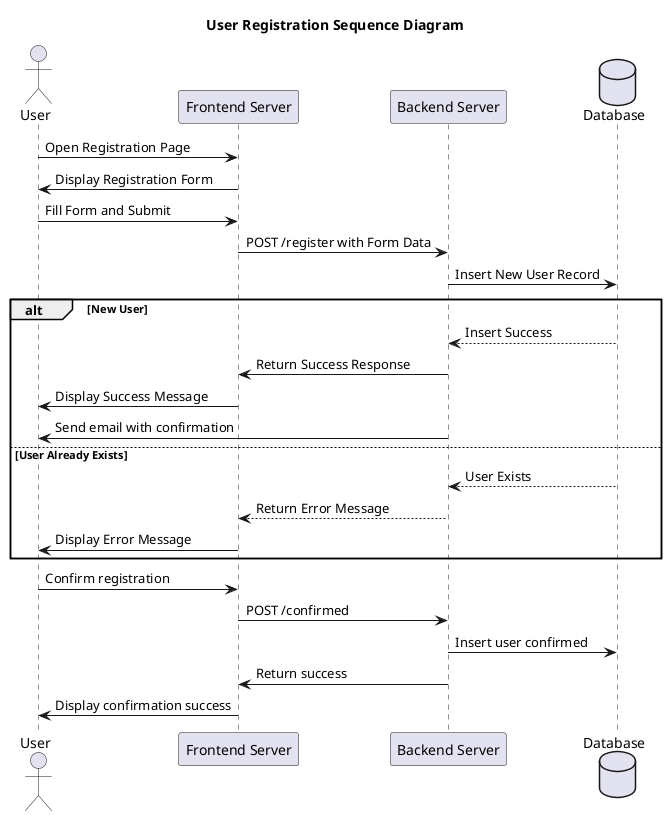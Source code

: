@startuml
title User Registration Sequence Diagram

actor User
participant "Frontend Server" as Frontend
participant "Backend Server" as Backend
database "Database" as DB

User -> Frontend: Open Registration Page
Frontend -> User: Display Registration Form

User -> Frontend: Fill Form and Submit
Frontend -> Backend: POST /register with Form Data
Backend -> DB: Insert New User Record

alt New User
    DB --> Backend: Insert Success
    Backend -> Frontend: Return Success Response
    Frontend -> User: Display Success Message
    Backend -> User: Send email with confirmation

else User Already Exists
    DB --> Backend: User Exists
    Backend --> Frontend : Return Error Message
    Frontend -> User: Display Error Message
end

User -> Frontend: Confirm registration
Frontend -> Backend: POST /confirmed
Backend -> DB: Insert user confirmed
Backend -> Frontend: Return success
Frontend -> User: Display confirmation success

@enduml
